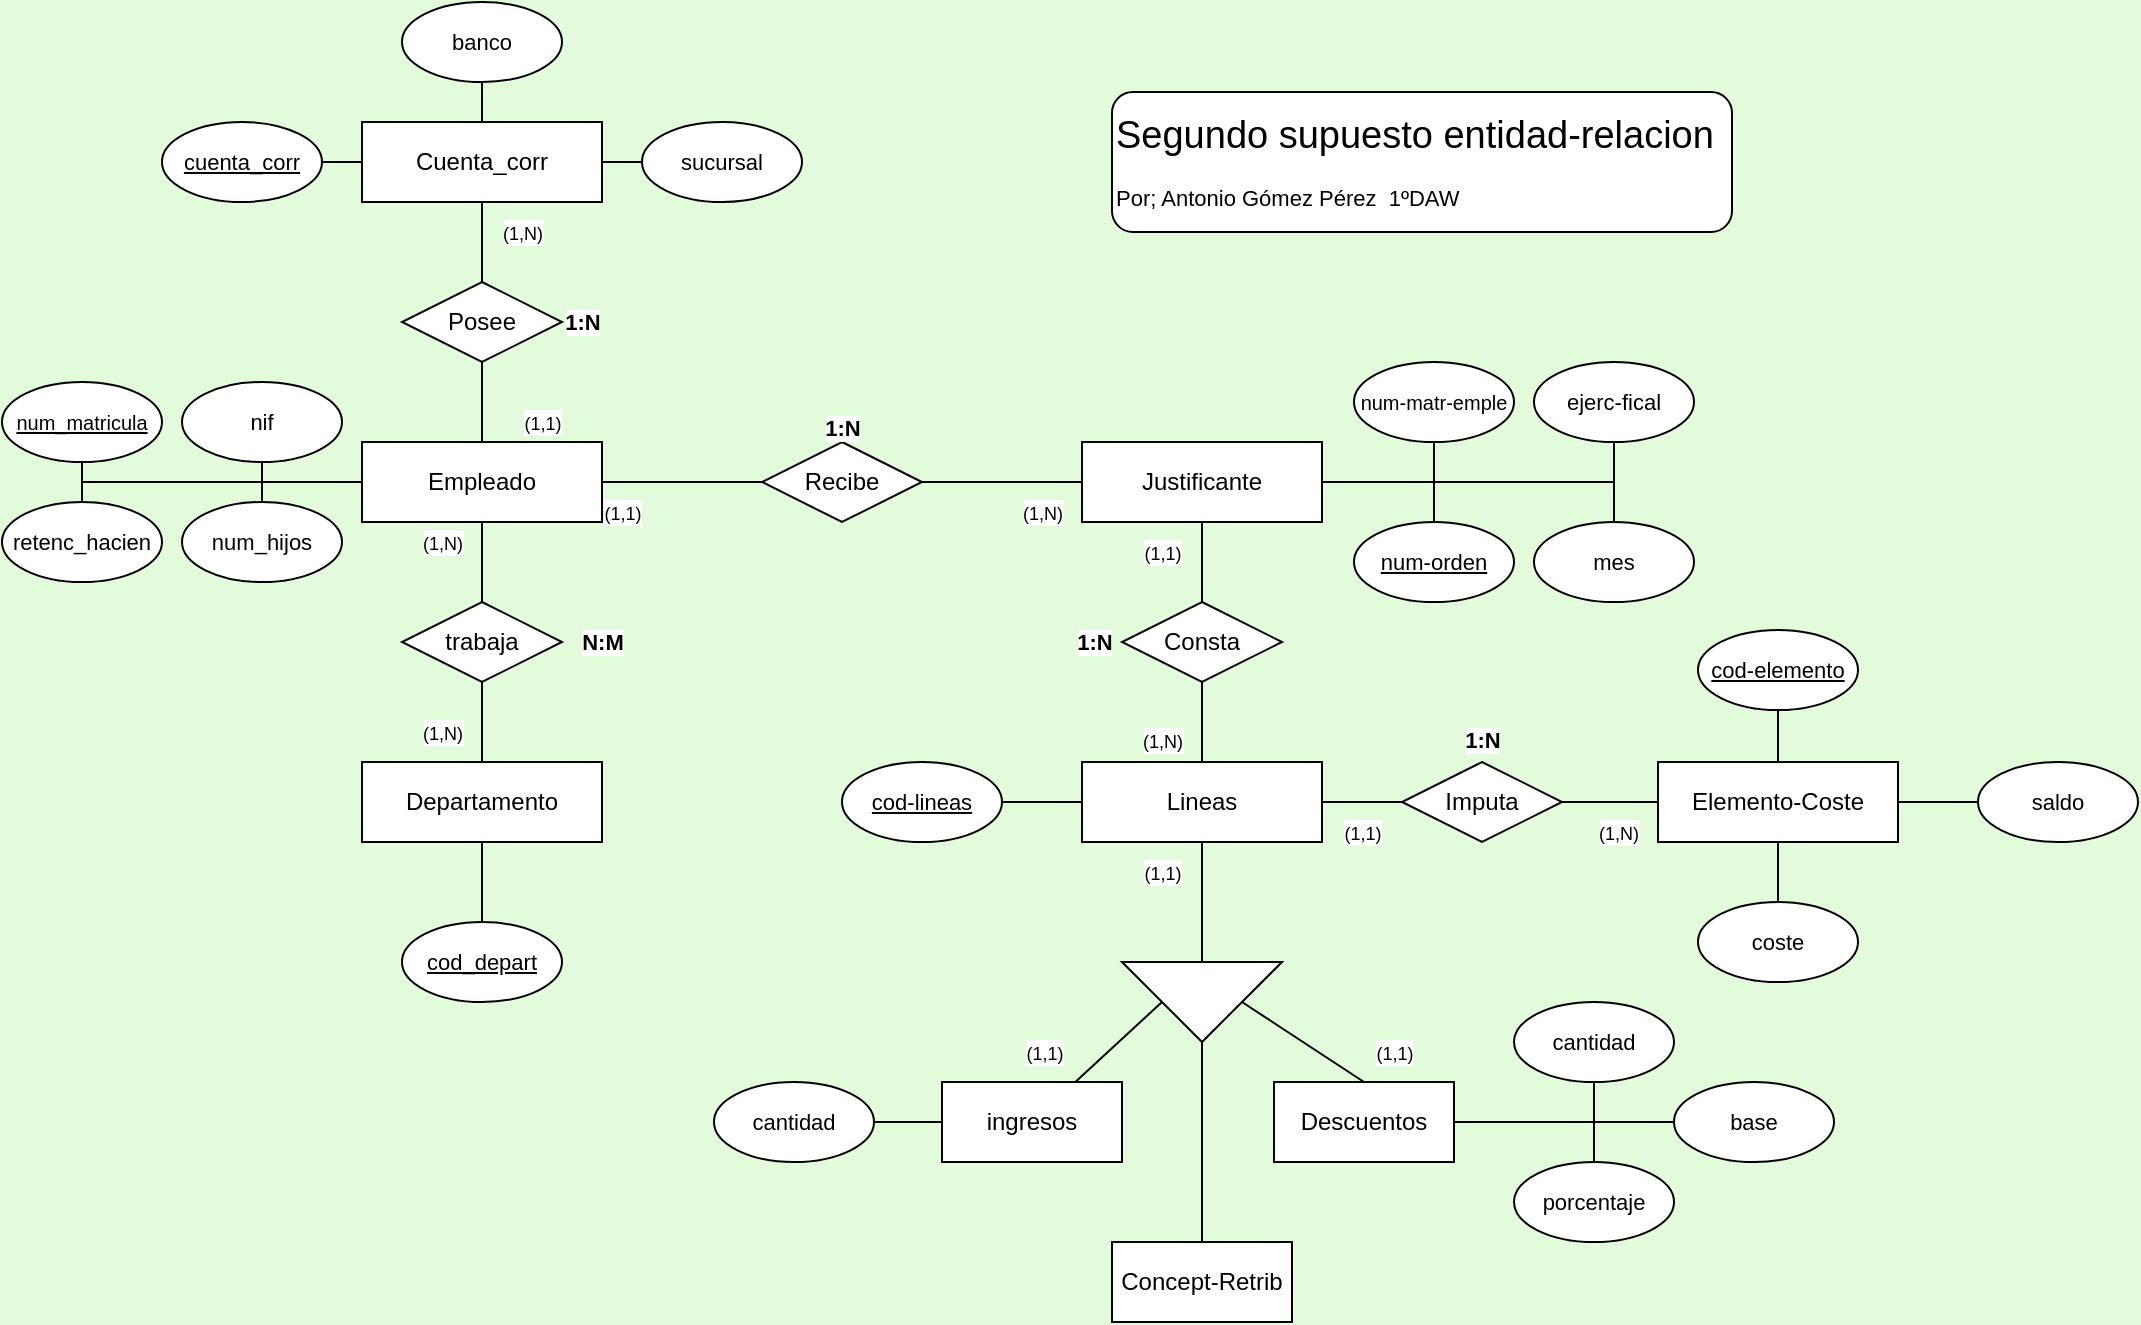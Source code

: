 <mxfile version="24.8.4">
  <diagram name="Página-1" id="6gGnZSMgD4EGo6BXpa0m">
    <mxGraphModel dx="1942" dy="980" grid="1" gridSize="10" guides="1" tooltips="1" connect="1" arrows="1" fold="1" page="1" pageScale="1" pageWidth="1169" pageHeight="827" background="#E2FBDA" math="0" shadow="0">
      <root>
        <mxCell id="0" />
        <mxCell id="1" parent="0" />
        <mxCell id="4oDc6KiVekxQQbHPCFni-1" value="Empleado" style="rounded=0;whiteSpace=wrap;html=1;" parent="1" vertex="1">
          <mxGeometry x="192" y="280" width="120" height="40" as="geometry" />
        </mxCell>
        <mxCell id="4oDc6KiVekxQQbHPCFni-2" value="Justificante" style="rounded=0;whiteSpace=wrap;html=1;" parent="1" vertex="1">
          <mxGeometry x="552" y="280" width="120" height="40" as="geometry" />
        </mxCell>
        <mxCell id="4oDc6KiVekxQQbHPCFni-4" style="rounded=0;orthogonalLoop=1;jettySize=auto;html=1;exitX=1;exitY=0.5;exitDx=0;exitDy=0;endArrow=none;endFill=0;" parent="1" source="4oDc6KiVekxQQbHPCFni-3" target="4oDc6KiVekxQQbHPCFni-2" edge="1">
          <mxGeometry relative="1" as="geometry" />
        </mxCell>
        <mxCell id="4oDc6KiVekxQQbHPCFni-5" style="edgeStyle=none;shape=connector;rounded=0;orthogonalLoop=1;jettySize=auto;html=1;exitX=0;exitY=0.5;exitDx=0;exitDy=0;entryX=1;entryY=0.5;entryDx=0;entryDy=0;strokeColor=default;align=center;verticalAlign=middle;fontFamily=Helvetica;fontSize=11;fontColor=default;labelBackgroundColor=default;endArrow=none;endFill=0;" parent="1" source="4oDc6KiVekxQQbHPCFni-3" target="4oDc6KiVekxQQbHPCFni-1" edge="1">
          <mxGeometry relative="1" as="geometry" />
        </mxCell>
        <mxCell id="4oDc6KiVekxQQbHPCFni-3" value="Recibe" style="rhombus;whiteSpace=wrap;html=1;" parent="1" vertex="1">
          <mxGeometry x="392" y="280" width="80" height="40" as="geometry" />
        </mxCell>
        <mxCell id="4oDc6KiVekxQQbHPCFni-6" value="&lt;font style=&quot;font-size: 9px;&quot;&gt;(1,N)&lt;/font&gt;" style="text;html=1;align=center;verticalAlign=middle;resizable=0;points=[];autosize=1;strokeColor=none;fillColor=none;fontFamily=Helvetica;fontSize=11;fontColor=default;labelBackgroundColor=default;" parent="1" vertex="1">
          <mxGeometry x="512" y="300" width="40" height="30" as="geometry" />
        </mxCell>
        <mxCell id="4oDc6KiVekxQQbHPCFni-7" value="&lt;font style=&quot;font-size: 9px;&quot;&gt;(1,1)&lt;/font&gt;" style="text;html=1;align=center;verticalAlign=middle;resizable=0;points=[];autosize=1;strokeColor=none;fillColor=none;fontFamily=Helvetica;fontSize=11;fontColor=default;labelBackgroundColor=default;" parent="1" vertex="1">
          <mxGeometry x="302" y="300" width="40" height="30" as="geometry" />
        </mxCell>
        <mxCell id="4oDc6KiVekxQQbHPCFni-16" style="edgeStyle=orthogonalEdgeStyle;shape=connector;rounded=0;orthogonalLoop=1;jettySize=auto;html=1;exitX=0.5;exitY=1;exitDx=0;exitDy=0;entryX=0;entryY=0.5;entryDx=0;entryDy=0;strokeColor=default;align=center;verticalAlign=middle;fontFamily=Helvetica;fontSize=11;fontColor=default;labelBackgroundColor=default;endArrow=none;endFill=0;" parent="1" source="4oDc6KiVekxQQbHPCFni-8" target="4oDc6KiVekxQQbHPCFni-1" edge="1">
          <mxGeometry relative="1" as="geometry">
            <Array as="points">
              <mxPoint x="52" y="300" />
            </Array>
          </mxGeometry>
        </mxCell>
        <mxCell id="4oDc6KiVekxQQbHPCFni-8" value="&lt;font style=&quot;font-size: 10px;&quot;&gt;&lt;u&gt;num_matricula&lt;/u&gt;&lt;/font&gt;" style="ellipse;whiteSpace=wrap;html=1;fontFamily=Helvetica;fontSize=11;fontColor=default;labelBackgroundColor=default;" parent="1" vertex="1">
          <mxGeometry x="12" y="250" width="80" height="40" as="geometry" />
        </mxCell>
        <mxCell id="4oDc6KiVekxQQbHPCFni-15" style="edgeStyle=orthogonalEdgeStyle;shape=connector;rounded=0;orthogonalLoop=1;jettySize=auto;html=1;exitX=0.5;exitY=0;exitDx=0;exitDy=0;strokeColor=default;align=center;verticalAlign=middle;fontFamily=Helvetica;fontSize=11;fontColor=default;labelBackgroundColor=default;endArrow=none;endFill=0;" parent="1" source="4oDc6KiVekxQQbHPCFni-9" edge="1">
          <mxGeometry relative="1" as="geometry">
            <mxPoint x="192" y="300" as="targetPoint" />
            <Array as="points">
              <mxPoint x="142" y="300" />
            </Array>
          </mxGeometry>
        </mxCell>
        <mxCell id="4oDc6KiVekxQQbHPCFni-9" value="num_hijos" style="ellipse;whiteSpace=wrap;html=1;fontFamily=Helvetica;fontSize=11;fontColor=default;labelBackgroundColor=default;" parent="1" vertex="1">
          <mxGeometry x="102" y="310" width="80" height="40" as="geometry" />
        </mxCell>
        <mxCell id="4oDc6KiVekxQQbHPCFni-14" style="edgeStyle=orthogonalEdgeStyle;shape=connector;rounded=0;orthogonalLoop=1;jettySize=auto;html=1;exitX=0.5;exitY=1;exitDx=0;exitDy=0;entryX=0;entryY=0.5;entryDx=0;entryDy=0;strokeColor=default;align=center;verticalAlign=middle;fontFamily=Helvetica;fontSize=11;fontColor=default;labelBackgroundColor=default;endArrow=none;endFill=0;" parent="1" source="4oDc6KiVekxQQbHPCFni-10" target="4oDc6KiVekxQQbHPCFni-1" edge="1">
          <mxGeometry relative="1" as="geometry">
            <Array as="points">
              <mxPoint x="142" y="300" />
            </Array>
          </mxGeometry>
        </mxCell>
        <mxCell id="4oDc6KiVekxQQbHPCFni-10" value="nif" style="ellipse;whiteSpace=wrap;html=1;fontFamily=Helvetica;fontSize=11;fontColor=default;labelBackgroundColor=default;" parent="1" vertex="1">
          <mxGeometry x="102" y="250" width="80" height="40" as="geometry" />
        </mxCell>
        <mxCell id="4oDc6KiVekxQQbHPCFni-17" style="edgeStyle=orthogonalEdgeStyle;shape=connector;rounded=0;orthogonalLoop=1;jettySize=auto;html=1;exitX=0.5;exitY=0;exitDx=0;exitDy=0;strokeColor=default;align=center;verticalAlign=middle;fontFamily=Helvetica;fontSize=11;fontColor=default;labelBackgroundColor=default;endArrow=none;endFill=0;" parent="1" source="4oDc6KiVekxQQbHPCFni-11" edge="1">
          <mxGeometry relative="1" as="geometry">
            <mxPoint x="192" y="300" as="targetPoint" />
            <Array as="points">
              <mxPoint x="52" y="300" />
            </Array>
          </mxGeometry>
        </mxCell>
        <mxCell id="4oDc6KiVekxQQbHPCFni-11" value="retenc_hacien" style="ellipse;whiteSpace=wrap;html=1;fontFamily=Helvetica;fontSize=11;fontColor=default;labelBackgroundColor=default;" parent="1" vertex="1">
          <mxGeometry x="12" y="310" width="80" height="40" as="geometry" />
        </mxCell>
        <mxCell id="4oDc6KiVekxQQbHPCFni-18" value="Cuenta_corr" style="rounded=0;whiteSpace=wrap;html=1;" parent="1" vertex="1">
          <mxGeometry x="192" y="120" width="120" height="40" as="geometry" />
        </mxCell>
        <mxCell id="4oDc6KiVekxQQbHPCFni-20" style="edgeStyle=none;shape=connector;rounded=0;orthogonalLoop=1;jettySize=auto;html=1;exitX=0.5;exitY=0;exitDx=0;exitDy=0;entryX=0.5;entryY=1;entryDx=0;entryDy=0;strokeColor=default;align=center;verticalAlign=middle;fontFamily=Helvetica;fontSize=11;fontColor=default;labelBackgroundColor=default;endArrow=none;endFill=0;" parent="1" source="4oDc6KiVekxQQbHPCFni-19" target="4oDc6KiVekxQQbHPCFni-18" edge="1">
          <mxGeometry relative="1" as="geometry" />
        </mxCell>
        <mxCell id="4oDc6KiVekxQQbHPCFni-21" style="edgeStyle=none;shape=connector;rounded=0;orthogonalLoop=1;jettySize=auto;html=1;exitX=0.5;exitY=1;exitDx=0;exitDy=0;entryX=0.5;entryY=0;entryDx=0;entryDy=0;strokeColor=default;align=center;verticalAlign=middle;fontFamily=Helvetica;fontSize=11;fontColor=default;labelBackgroundColor=default;endArrow=none;endFill=0;" parent="1" source="4oDc6KiVekxQQbHPCFni-19" target="4oDc6KiVekxQQbHPCFni-1" edge="1">
          <mxGeometry relative="1" as="geometry">
            <mxPoint x="252" y="250.0" as="sourcePoint" />
          </mxGeometry>
        </mxCell>
        <mxCell id="4oDc6KiVekxQQbHPCFni-19" value="Posee" style="rhombus;whiteSpace=wrap;html=1;" parent="1" vertex="1">
          <mxGeometry x="212" y="200" width="80" height="40" as="geometry" />
        </mxCell>
        <mxCell id="4oDc6KiVekxQQbHPCFni-22" value="&lt;font style=&quot;font-size: 9px;&quot;&gt;(1,N)&lt;/font&gt;" style="text;html=1;align=center;verticalAlign=middle;resizable=0;points=[];autosize=1;strokeColor=none;fillColor=none;fontFamily=Helvetica;fontSize=11;fontColor=default;labelBackgroundColor=default;" parent="1" vertex="1">
          <mxGeometry x="252" y="160" width="40" height="30" as="geometry" />
        </mxCell>
        <mxCell id="4oDc6KiVekxQQbHPCFni-23" value="&lt;font style=&quot;font-size: 9px;&quot;&gt;(1,1)&lt;/font&gt;" style="text;html=1;align=center;verticalAlign=middle;resizable=0;points=[];autosize=1;strokeColor=none;fillColor=none;fontFamily=Helvetica;fontSize=11;fontColor=default;labelBackgroundColor=default;" parent="1" vertex="1">
          <mxGeometry x="262" y="255" width="40" height="30" as="geometry" />
        </mxCell>
        <mxCell id="4oDc6KiVekxQQbHPCFni-24" value="&lt;b&gt;1:N&lt;/b&gt;" style="text;html=1;align=center;verticalAlign=middle;resizable=0;points=[];autosize=1;strokeColor=none;fillColor=none;fontFamily=Helvetica;fontSize=11;fontColor=default;labelBackgroundColor=default;" parent="1" vertex="1">
          <mxGeometry x="412" y="258" width="40" height="30" as="geometry" />
        </mxCell>
        <mxCell id="4oDc6KiVekxQQbHPCFni-25" value="&lt;b&gt;1:N&lt;/b&gt;" style="text;html=1;align=center;verticalAlign=middle;resizable=0;points=[];autosize=1;strokeColor=none;fillColor=none;fontFamily=Helvetica;fontSize=11;fontColor=default;labelBackgroundColor=default;" parent="1" vertex="1">
          <mxGeometry x="282" y="205" width="40" height="30" as="geometry" />
        </mxCell>
        <mxCell id="4oDc6KiVekxQQbHPCFni-29" style="edgeStyle=none;shape=connector;rounded=0;orthogonalLoop=1;jettySize=auto;html=1;exitX=1;exitY=0.5;exitDx=0;exitDy=0;entryX=0;entryY=0.5;entryDx=0;entryDy=0;strokeColor=default;align=center;verticalAlign=middle;fontFamily=Helvetica;fontSize=11;fontColor=default;labelBackgroundColor=default;endArrow=none;endFill=0;" parent="1" source="4oDc6KiVekxQQbHPCFni-26" target="4oDc6KiVekxQQbHPCFni-18" edge="1">
          <mxGeometry relative="1" as="geometry" />
        </mxCell>
        <mxCell id="4oDc6KiVekxQQbHPCFni-26" value="&lt;u&gt;cuenta_corr&lt;/u&gt;" style="ellipse;whiteSpace=wrap;html=1;fontFamily=Helvetica;fontSize=11;fontColor=default;labelBackgroundColor=default;" parent="1" vertex="1">
          <mxGeometry x="92" y="120" width="80" height="40" as="geometry" />
        </mxCell>
        <mxCell id="4oDc6KiVekxQQbHPCFni-30" style="edgeStyle=none;shape=connector;rounded=0;orthogonalLoop=1;jettySize=auto;html=1;exitX=0.5;exitY=1;exitDx=0;exitDy=0;strokeColor=default;align=center;verticalAlign=middle;fontFamily=Helvetica;fontSize=11;fontColor=default;labelBackgroundColor=default;endArrow=none;endFill=0;" parent="1" source="4oDc6KiVekxQQbHPCFni-27" target="4oDc6KiVekxQQbHPCFni-18" edge="1">
          <mxGeometry relative="1" as="geometry" />
        </mxCell>
        <mxCell id="4oDc6KiVekxQQbHPCFni-27" value="banco" style="ellipse;whiteSpace=wrap;html=1;fontFamily=Helvetica;fontSize=11;fontColor=default;labelBackgroundColor=default;" parent="1" vertex="1">
          <mxGeometry x="212" y="60" width="80" height="40" as="geometry" />
        </mxCell>
        <mxCell id="4oDc6KiVekxQQbHPCFni-31" style="edgeStyle=none;shape=connector;rounded=0;orthogonalLoop=1;jettySize=auto;html=1;exitX=0;exitY=0.5;exitDx=0;exitDy=0;entryX=1;entryY=0.5;entryDx=0;entryDy=0;strokeColor=default;align=center;verticalAlign=middle;fontFamily=Helvetica;fontSize=11;fontColor=default;labelBackgroundColor=default;endArrow=none;endFill=0;" parent="1" source="4oDc6KiVekxQQbHPCFni-28" target="4oDc6KiVekxQQbHPCFni-18" edge="1">
          <mxGeometry relative="1" as="geometry" />
        </mxCell>
        <mxCell id="4oDc6KiVekxQQbHPCFni-28" value="sucursal" style="ellipse;whiteSpace=wrap;html=1;fontFamily=Helvetica;fontSize=11;fontColor=default;labelBackgroundColor=default;" parent="1" vertex="1">
          <mxGeometry x="332" y="120" width="80" height="40" as="geometry" />
        </mxCell>
        <mxCell id="4oDc6KiVekxQQbHPCFni-32" value="Departamento" style="rounded=0;whiteSpace=wrap;html=1;" parent="1" vertex="1">
          <mxGeometry x="192" y="440" width="120" height="40" as="geometry" />
        </mxCell>
        <mxCell id="4oDc6KiVekxQQbHPCFni-34" style="edgeStyle=none;shape=connector;rounded=0;orthogonalLoop=1;jettySize=auto;html=1;exitX=0.5;exitY=1;exitDx=0;exitDy=0;strokeColor=default;align=center;verticalAlign=middle;fontFamily=Helvetica;fontSize=11;fontColor=default;labelBackgroundColor=default;endArrow=none;endFill=0;" parent="1" source="4oDc6KiVekxQQbHPCFni-33" target="4oDc6KiVekxQQbHPCFni-32" edge="1">
          <mxGeometry relative="1" as="geometry" />
        </mxCell>
        <mxCell id="4oDc6KiVekxQQbHPCFni-35" style="edgeStyle=none;shape=connector;rounded=0;orthogonalLoop=1;jettySize=auto;html=1;exitX=0.5;exitY=0;exitDx=0;exitDy=0;entryX=0.5;entryY=1;entryDx=0;entryDy=0;strokeColor=default;align=center;verticalAlign=middle;fontFamily=Helvetica;fontSize=11;fontColor=default;labelBackgroundColor=default;endArrow=none;endFill=0;" parent="1" source="4oDc6KiVekxQQbHPCFni-33" target="4oDc6KiVekxQQbHPCFni-1" edge="1">
          <mxGeometry relative="1" as="geometry" />
        </mxCell>
        <mxCell id="4oDc6KiVekxQQbHPCFni-33" value="trabaja" style="rhombus;whiteSpace=wrap;html=1;" parent="1" vertex="1">
          <mxGeometry x="212" y="360" width="80" height="40" as="geometry" />
        </mxCell>
        <mxCell id="4oDc6KiVekxQQbHPCFni-37" value="&lt;font style=&quot;font-size: 9px;&quot;&gt;(1,N)&lt;/font&gt;" style="text;html=1;align=center;verticalAlign=middle;resizable=0;points=[];autosize=1;strokeColor=none;fillColor=none;fontFamily=Helvetica;fontSize=11;fontColor=default;labelBackgroundColor=default;" parent="1" vertex="1">
          <mxGeometry x="212" y="410" width="40" height="30" as="geometry" />
        </mxCell>
        <mxCell id="4oDc6KiVekxQQbHPCFni-38" value="&lt;font style=&quot;font-size: 9px;&quot;&gt;(1,N)&lt;/font&gt;" style="text;html=1;align=center;verticalAlign=middle;resizable=0;points=[];autosize=1;strokeColor=none;fillColor=none;fontFamily=Helvetica;fontSize=11;fontColor=default;labelBackgroundColor=default;" parent="1" vertex="1">
          <mxGeometry x="212" y="315" width="40" height="30" as="geometry" />
        </mxCell>
        <mxCell id="4oDc6KiVekxQQbHPCFni-40" style="edgeStyle=none;shape=connector;rounded=0;orthogonalLoop=1;jettySize=auto;html=1;exitX=0.5;exitY=0;exitDx=0;exitDy=0;entryX=0.5;entryY=1;entryDx=0;entryDy=0;strokeColor=default;align=center;verticalAlign=middle;fontFamily=Helvetica;fontSize=11;fontColor=default;labelBackgroundColor=default;endArrow=none;endFill=0;" parent="1" source="4oDc6KiVekxQQbHPCFni-39" target="4oDc6KiVekxQQbHPCFni-32" edge="1">
          <mxGeometry relative="1" as="geometry" />
        </mxCell>
        <mxCell id="4oDc6KiVekxQQbHPCFni-39" value="&lt;u&gt;cod_depart&lt;/u&gt;" style="ellipse;whiteSpace=wrap;html=1;fontFamily=Helvetica;fontSize=11;fontColor=default;labelBackgroundColor=default;" parent="1" vertex="1">
          <mxGeometry x="212" y="520" width="80" height="40" as="geometry" />
        </mxCell>
        <mxCell id="K0yEcsBPmxyl1G2M7qYi-7" style="edgeStyle=orthogonalEdgeStyle;rounded=0;orthogonalLoop=1;jettySize=auto;html=1;exitX=0.5;exitY=0;exitDx=0;exitDy=0;endArrow=none;endFill=0;" edge="1" parent="1" source="K0yEcsBPmxyl1G2M7qYi-1" target="4oDc6KiVekxQQbHPCFni-2">
          <mxGeometry relative="1" as="geometry" />
        </mxCell>
        <mxCell id="K0yEcsBPmxyl1G2M7qYi-1" value="&lt;u&gt;num-orden&lt;/u&gt;" style="ellipse;whiteSpace=wrap;html=1;fontFamily=Helvetica;fontSize=11;fontColor=default;labelBackgroundColor=default;" vertex="1" parent="1">
          <mxGeometry x="688" y="320" width="80" height="40" as="geometry" />
        </mxCell>
        <mxCell id="K0yEcsBPmxyl1G2M7qYi-8" style="edgeStyle=orthogonalEdgeStyle;shape=connector;rounded=0;orthogonalLoop=1;jettySize=auto;html=1;exitX=0.5;exitY=1;exitDx=0;exitDy=0;strokeColor=default;align=center;verticalAlign=middle;fontFamily=Helvetica;fontSize=11;fontColor=default;labelBackgroundColor=default;endArrow=none;endFill=0;" edge="1" parent="1" source="K0yEcsBPmxyl1G2M7qYi-2">
          <mxGeometry relative="1" as="geometry">
            <mxPoint x="678" y="300" as="targetPoint" />
          </mxGeometry>
        </mxCell>
        <mxCell id="K0yEcsBPmxyl1G2M7qYi-2" value="&lt;font style=&quot;font-size: 10px;&quot;&gt;num-matr-emple&lt;/font&gt;" style="ellipse;whiteSpace=wrap;html=1;fontFamily=Helvetica;fontSize=11;fontColor=default;labelBackgroundColor=default;" vertex="1" parent="1">
          <mxGeometry x="688" y="240" width="80" height="40" as="geometry" />
        </mxCell>
        <mxCell id="K0yEcsBPmxyl1G2M7qYi-12" style="edgeStyle=orthogonalEdgeStyle;shape=connector;rounded=0;orthogonalLoop=1;jettySize=auto;html=1;exitX=0.5;exitY=1;exitDx=0;exitDy=0;strokeColor=default;align=center;verticalAlign=middle;fontFamily=Helvetica;fontSize=11;fontColor=default;labelBackgroundColor=default;endArrow=none;endFill=0;" edge="1" parent="1" source="K0yEcsBPmxyl1G2M7qYi-5" target="4oDc6KiVekxQQbHPCFni-2">
          <mxGeometry relative="1" as="geometry" />
        </mxCell>
        <mxCell id="K0yEcsBPmxyl1G2M7qYi-5" value="ejerc-fical" style="ellipse;whiteSpace=wrap;html=1;fontFamily=Helvetica;fontSize=11;fontColor=default;labelBackgroundColor=default;" vertex="1" parent="1">
          <mxGeometry x="778" y="240" width="80" height="40" as="geometry" />
        </mxCell>
        <mxCell id="K0yEcsBPmxyl1G2M7qYi-11" style="edgeStyle=orthogonalEdgeStyle;shape=connector;rounded=0;orthogonalLoop=1;jettySize=auto;html=1;exitX=0.5;exitY=0;exitDx=0;exitDy=0;strokeColor=default;align=center;verticalAlign=middle;fontFamily=Helvetica;fontSize=11;fontColor=default;labelBackgroundColor=default;endArrow=none;endFill=0;" edge="1" parent="1" source="K0yEcsBPmxyl1G2M7qYi-6" target="4oDc6KiVekxQQbHPCFni-2">
          <mxGeometry relative="1" as="geometry" />
        </mxCell>
        <mxCell id="K0yEcsBPmxyl1G2M7qYi-6" value="mes" style="ellipse;whiteSpace=wrap;html=1;fontFamily=Helvetica;fontSize=11;fontColor=default;labelBackgroundColor=default;" vertex="1" parent="1">
          <mxGeometry x="778" y="320" width="80" height="40" as="geometry" />
        </mxCell>
        <mxCell id="K0yEcsBPmxyl1G2M7qYi-15" style="edgeStyle=orthogonalEdgeStyle;shape=connector;rounded=0;orthogonalLoop=1;jettySize=auto;html=1;exitX=0.5;exitY=1;exitDx=0;exitDy=0;entryX=0.5;entryY=0;entryDx=0;entryDy=0;strokeColor=default;align=center;verticalAlign=middle;fontFamily=Helvetica;fontSize=11;fontColor=default;labelBackgroundColor=default;endArrow=none;endFill=0;" edge="1" parent="1" source="K0yEcsBPmxyl1G2M7qYi-13" target="K0yEcsBPmxyl1G2M7qYi-14">
          <mxGeometry relative="1" as="geometry" />
        </mxCell>
        <mxCell id="K0yEcsBPmxyl1G2M7qYi-16" style="edgeStyle=orthogonalEdgeStyle;shape=connector;rounded=0;orthogonalLoop=1;jettySize=auto;html=1;exitX=0.5;exitY=0;exitDx=0;exitDy=0;entryX=0.5;entryY=1;entryDx=0;entryDy=0;strokeColor=default;align=center;verticalAlign=middle;fontFamily=Helvetica;fontSize=11;fontColor=default;labelBackgroundColor=default;endArrow=none;endFill=0;" edge="1" parent="1" source="K0yEcsBPmxyl1G2M7qYi-13" target="4oDc6KiVekxQQbHPCFni-2">
          <mxGeometry relative="1" as="geometry" />
        </mxCell>
        <mxCell id="K0yEcsBPmxyl1G2M7qYi-13" value="Consta" style="rhombus;whiteSpace=wrap;html=1;" vertex="1" parent="1">
          <mxGeometry x="572" y="360" width="80" height="40" as="geometry" />
        </mxCell>
        <mxCell id="K0yEcsBPmxyl1G2M7qYi-20" style="edgeStyle=orthogonalEdgeStyle;shape=connector;rounded=0;orthogonalLoop=1;jettySize=auto;html=1;exitX=0.5;exitY=1;exitDx=0;exitDy=0;entryX=0;entryY=0.5;entryDx=0;entryDy=0;strokeColor=default;align=center;verticalAlign=middle;fontFamily=Helvetica;fontSize=11;fontColor=default;labelBackgroundColor=default;endArrow=none;endFill=0;" edge="1" parent="1" source="K0yEcsBPmxyl1G2M7qYi-14" target="K0yEcsBPmxyl1G2M7qYi-19">
          <mxGeometry relative="1" as="geometry" />
        </mxCell>
        <mxCell id="K0yEcsBPmxyl1G2M7qYi-45" style="edgeStyle=orthogonalEdgeStyle;shape=connector;rounded=0;orthogonalLoop=1;jettySize=auto;html=1;exitX=1;exitY=0.5;exitDx=0;exitDy=0;entryX=0;entryY=0.5;entryDx=0;entryDy=0;strokeColor=default;align=center;verticalAlign=middle;fontFamily=Helvetica;fontSize=11;fontColor=default;labelBackgroundColor=default;endArrow=none;endFill=0;" edge="1" parent="1" source="K0yEcsBPmxyl1G2M7qYi-14" target="K0yEcsBPmxyl1G2M7qYi-44">
          <mxGeometry relative="1" as="geometry" />
        </mxCell>
        <mxCell id="K0yEcsBPmxyl1G2M7qYi-14" value="Lineas" style="rounded=0;whiteSpace=wrap;html=1;" vertex="1" parent="1">
          <mxGeometry x="552" y="440" width="120" height="40" as="geometry" />
        </mxCell>
        <mxCell id="K0yEcsBPmxyl1G2M7qYi-43" style="edgeStyle=orthogonalEdgeStyle;shape=connector;rounded=0;orthogonalLoop=1;jettySize=auto;html=1;exitX=1;exitY=0.5;exitDx=0;exitDy=0;entryX=0;entryY=0.5;entryDx=0;entryDy=0;strokeColor=default;align=center;verticalAlign=middle;fontFamily=Helvetica;fontSize=11;fontColor=default;labelBackgroundColor=default;endArrow=none;endFill=0;" edge="1" parent="1" source="K0yEcsBPmxyl1G2M7qYi-17" target="K0yEcsBPmxyl1G2M7qYi-14">
          <mxGeometry relative="1" as="geometry" />
        </mxCell>
        <mxCell id="K0yEcsBPmxyl1G2M7qYi-17" value="&lt;u&gt;cod-lineas&lt;/u&gt;" style="ellipse;whiteSpace=wrap;html=1;fontFamily=Helvetica;fontSize=11;fontColor=default;labelBackgroundColor=default;" vertex="1" parent="1">
          <mxGeometry x="432" y="440" width="80" height="40" as="geometry" />
        </mxCell>
        <mxCell id="K0yEcsBPmxyl1G2M7qYi-23" style="shape=connector;rounded=0;orthogonalLoop=1;jettySize=auto;html=1;exitX=0.5;exitY=1;exitDx=0;exitDy=0;strokeColor=default;align=center;verticalAlign=middle;fontFamily=Helvetica;fontSize=11;fontColor=default;labelBackgroundColor=default;endArrow=none;endFill=0;" edge="1" parent="1" source="K0yEcsBPmxyl1G2M7qYi-19" target="K0yEcsBPmxyl1G2M7qYi-21">
          <mxGeometry relative="1" as="geometry" />
        </mxCell>
        <mxCell id="K0yEcsBPmxyl1G2M7qYi-24" style="shape=connector;rounded=0;orthogonalLoop=1;jettySize=auto;html=1;exitX=0.5;exitY=0;exitDx=0;exitDy=0;entryX=0.5;entryY=0;entryDx=0;entryDy=0;strokeColor=default;align=center;verticalAlign=middle;fontFamily=Helvetica;fontSize=11;fontColor=default;labelBackgroundColor=default;endArrow=none;endFill=0;" edge="1" parent="1" source="K0yEcsBPmxyl1G2M7qYi-19" target="K0yEcsBPmxyl1G2M7qYi-22">
          <mxGeometry relative="1" as="geometry" />
        </mxCell>
        <mxCell id="K0yEcsBPmxyl1G2M7qYi-42" style="edgeStyle=orthogonalEdgeStyle;shape=connector;rounded=0;orthogonalLoop=1;jettySize=auto;html=1;exitX=1;exitY=0.5;exitDx=0;exitDy=0;strokeColor=default;align=center;verticalAlign=middle;fontFamily=Helvetica;fontSize=11;fontColor=default;labelBackgroundColor=default;endArrow=none;endFill=0;" edge="1" parent="1" source="K0yEcsBPmxyl1G2M7qYi-19" target="K0yEcsBPmxyl1G2M7qYi-41">
          <mxGeometry relative="1" as="geometry" />
        </mxCell>
        <mxCell id="K0yEcsBPmxyl1G2M7qYi-19" value="" style="triangle;whiteSpace=wrap;html=1;fontFamily=Helvetica;fontSize=11;fontColor=default;labelBackgroundColor=default;rotation=90;" vertex="1" parent="1">
          <mxGeometry x="592" y="520" width="40" height="80" as="geometry" />
        </mxCell>
        <mxCell id="K0yEcsBPmxyl1G2M7qYi-21" value="ingresos" style="rounded=0;whiteSpace=wrap;html=1;" vertex="1" parent="1">
          <mxGeometry x="482" y="600" width="90" height="40" as="geometry" />
        </mxCell>
        <mxCell id="K0yEcsBPmxyl1G2M7qYi-22" value="Descuentos" style="rounded=0;whiteSpace=wrap;html=1;" vertex="1" parent="1">
          <mxGeometry x="648" y="600" width="90" height="40" as="geometry" />
        </mxCell>
        <mxCell id="K0yEcsBPmxyl1G2M7qYi-25" value="&lt;font style=&quot;font-size: 9px;&quot;&gt;(1,N)&lt;/font&gt;" style="text;html=1;align=center;verticalAlign=middle;resizable=0;points=[];autosize=1;strokeColor=none;fillColor=none;fontFamily=Helvetica;fontSize=11;fontColor=default;labelBackgroundColor=default;" vertex="1" parent="1">
          <mxGeometry x="572" y="414" width="40" height="30" as="geometry" />
        </mxCell>
        <mxCell id="K0yEcsBPmxyl1G2M7qYi-26" value="&lt;font style=&quot;font-size: 9px;&quot;&gt;(1,1)&lt;/font&gt;" style="text;html=1;align=center;verticalAlign=middle;resizable=0;points=[];autosize=1;strokeColor=none;fillColor=none;fontFamily=Helvetica;fontSize=11;fontColor=default;labelBackgroundColor=default;" vertex="1" parent="1">
          <mxGeometry x="572" y="320" width="40" height="30" as="geometry" />
        </mxCell>
        <mxCell id="K0yEcsBPmxyl1G2M7qYi-27" value="&lt;b&gt;1:N&lt;/b&gt;" style="text;html=1;align=center;verticalAlign=middle;resizable=0;points=[];autosize=1;strokeColor=none;fillColor=none;fontFamily=Helvetica;fontSize=11;fontColor=default;labelBackgroundColor=default;" vertex="1" parent="1">
          <mxGeometry x="538" y="365" width="40" height="30" as="geometry" />
        </mxCell>
        <mxCell id="K0yEcsBPmxyl1G2M7qYi-28" value="&lt;b&gt;N:M&lt;/b&gt;" style="text;html=1;align=center;verticalAlign=middle;resizable=0;points=[];autosize=1;strokeColor=none;fillColor=none;fontFamily=Helvetica;fontSize=11;fontColor=default;labelBackgroundColor=default;" vertex="1" parent="1">
          <mxGeometry x="292" y="365" width="40" height="30" as="geometry" />
        </mxCell>
        <mxCell id="K0yEcsBPmxyl1G2M7qYi-32" style="edgeStyle=orthogonalEdgeStyle;shape=connector;rounded=0;orthogonalLoop=1;jettySize=auto;html=1;exitX=0.5;exitY=1;exitDx=0;exitDy=0;strokeColor=default;align=center;verticalAlign=middle;fontFamily=Helvetica;fontSize=11;fontColor=default;labelBackgroundColor=default;endArrow=none;endFill=0;" edge="1" parent="1" source="K0yEcsBPmxyl1G2M7qYi-29" target="K0yEcsBPmxyl1G2M7qYi-22">
          <mxGeometry relative="1" as="geometry" />
        </mxCell>
        <mxCell id="K0yEcsBPmxyl1G2M7qYi-29" value="cantidad" style="ellipse;whiteSpace=wrap;html=1;fontFamily=Helvetica;fontSize=11;fontColor=default;labelBackgroundColor=default;" vertex="1" parent="1">
          <mxGeometry x="768" y="560" width="80" height="40" as="geometry" />
        </mxCell>
        <mxCell id="K0yEcsBPmxyl1G2M7qYi-31" style="edgeStyle=orthogonalEdgeStyle;shape=connector;rounded=0;orthogonalLoop=1;jettySize=auto;html=1;exitX=1;exitY=0.5;exitDx=0;exitDy=0;entryX=0;entryY=0.5;entryDx=0;entryDy=0;strokeColor=default;align=center;verticalAlign=middle;fontFamily=Helvetica;fontSize=11;fontColor=default;labelBackgroundColor=default;endArrow=none;endFill=0;" edge="1" parent="1" source="K0yEcsBPmxyl1G2M7qYi-30" target="K0yEcsBPmxyl1G2M7qYi-21">
          <mxGeometry relative="1" as="geometry" />
        </mxCell>
        <mxCell id="K0yEcsBPmxyl1G2M7qYi-30" value="cantidad" style="ellipse;whiteSpace=wrap;html=1;fontFamily=Helvetica;fontSize=11;fontColor=default;labelBackgroundColor=default;" vertex="1" parent="1">
          <mxGeometry x="368" y="600" width="80" height="40" as="geometry" />
        </mxCell>
        <mxCell id="K0yEcsBPmxyl1G2M7qYi-33" value="&lt;font style=&quot;font-size: 9px;&quot;&gt;(1,1)&lt;/font&gt;" style="text;html=1;align=center;verticalAlign=middle;resizable=0;points=[];autosize=1;strokeColor=none;fillColor=none;fontFamily=Helvetica;fontSize=11;fontColor=default;labelBackgroundColor=default;" vertex="1" parent="1">
          <mxGeometry x="572" y="480" width="40" height="30" as="geometry" />
        </mxCell>
        <mxCell id="K0yEcsBPmxyl1G2M7qYi-34" value="&lt;font style=&quot;font-size: 9px;&quot;&gt;(1,1)&lt;/font&gt;" style="text;html=1;align=center;verticalAlign=middle;resizable=0;points=[];autosize=1;strokeColor=none;fillColor=none;fontFamily=Helvetica;fontSize=11;fontColor=default;labelBackgroundColor=default;" vertex="1" parent="1">
          <mxGeometry x="513" y="570" width="40" height="30" as="geometry" />
        </mxCell>
        <mxCell id="K0yEcsBPmxyl1G2M7qYi-35" value="&lt;font style=&quot;font-size: 9px;&quot;&gt;(1,1)&lt;/font&gt;" style="text;html=1;align=center;verticalAlign=middle;resizable=0;points=[];autosize=1;strokeColor=none;fillColor=none;fontFamily=Helvetica;fontSize=11;fontColor=default;labelBackgroundColor=default;" vertex="1" parent="1">
          <mxGeometry x="688" y="570" width="40" height="30" as="geometry" />
        </mxCell>
        <mxCell id="K0yEcsBPmxyl1G2M7qYi-40" style="edgeStyle=orthogonalEdgeStyle;shape=connector;rounded=0;orthogonalLoop=1;jettySize=auto;html=1;exitX=0.5;exitY=0;exitDx=0;exitDy=0;strokeColor=default;align=center;verticalAlign=middle;fontFamily=Helvetica;fontSize=11;fontColor=default;labelBackgroundColor=default;endArrow=none;endFill=0;" edge="1" parent="1" source="K0yEcsBPmxyl1G2M7qYi-36" target="K0yEcsBPmxyl1G2M7qYi-22">
          <mxGeometry relative="1" as="geometry" />
        </mxCell>
        <mxCell id="K0yEcsBPmxyl1G2M7qYi-36" value="porcentaje" style="ellipse;whiteSpace=wrap;html=1;fontFamily=Helvetica;fontSize=11;fontColor=default;labelBackgroundColor=default;" vertex="1" parent="1">
          <mxGeometry x="768" y="640" width="80" height="40" as="geometry" />
        </mxCell>
        <mxCell id="K0yEcsBPmxyl1G2M7qYi-38" style="edgeStyle=orthogonalEdgeStyle;shape=connector;rounded=0;orthogonalLoop=1;jettySize=auto;html=1;exitX=0;exitY=0.5;exitDx=0;exitDy=0;strokeColor=default;align=center;verticalAlign=middle;fontFamily=Helvetica;fontSize=11;fontColor=default;labelBackgroundColor=default;endArrow=none;endFill=0;" edge="1" parent="1" source="K0yEcsBPmxyl1G2M7qYi-37">
          <mxGeometry relative="1" as="geometry">
            <mxPoint x="738" y="620" as="targetPoint" />
          </mxGeometry>
        </mxCell>
        <mxCell id="K0yEcsBPmxyl1G2M7qYi-37" value="base" style="ellipse;whiteSpace=wrap;html=1;fontFamily=Helvetica;fontSize=11;fontColor=default;labelBackgroundColor=default;" vertex="1" parent="1">
          <mxGeometry x="848" y="600" width="80" height="40" as="geometry" />
        </mxCell>
        <mxCell id="K0yEcsBPmxyl1G2M7qYi-41" value="Concept-Retrib" style="rounded=0;whiteSpace=wrap;html=1;" vertex="1" parent="1">
          <mxGeometry x="567" y="680" width="90" height="40" as="geometry" />
        </mxCell>
        <mxCell id="K0yEcsBPmxyl1G2M7qYi-47" style="edgeStyle=orthogonalEdgeStyle;shape=connector;rounded=0;orthogonalLoop=1;jettySize=auto;html=1;exitX=1;exitY=0.5;exitDx=0;exitDy=0;entryX=0;entryY=0.5;entryDx=0;entryDy=0;strokeColor=default;align=center;verticalAlign=middle;fontFamily=Helvetica;fontSize=11;fontColor=default;labelBackgroundColor=default;endArrow=none;endFill=0;" edge="1" parent="1" source="K0yEcsBPmxyl1G2M7qYi-44" target="K0yEcsBPmxyl1G2M7qYi-46">
          <mxGeometry relative="1" as="geometry" />
        </mxCell>
        <mxCell id="K0yEcsBPmxyl1G2M7qYi-44" value="Imputa" style="rhombus;whiteSpace=wrap;html=1;" vertex="1" parent="1">
          <mxGeometry x="712" y="440" width="80" height="40" as="geometry" />
        </mxCell>
        <mxCell id="K0yEcsBPmxyl1G2M7qYi-46" value="Elemento-Coste" style="rounded=0;whiteSpace=wrap;html=1;" vertex="1" parent="1">
          <mxGeometry x="840" y="440" width="120" height="40" as="geometry" />
        </mxCell>
        <mxCell id="K0yEcsBPmxyl1G2M7qYi-48" value="&lt;font style=&quot;font-size: 9px;&quot;&gt;(1,N)&lt;/font&gt;" style="text;html=1;align=center;verticalAlign=middle;resizable=0;points=[];autosize=1;strokeColor=none;fillColor=none;fontFamily=Helvetica;fontSize=11;fontColor=default;labelBackgroundColor=default;" vertex="1" parent="1">
          <mxGeometry x="800" y="460" width="40" height="30" as="geometry" />
        </mxCell>
        <mxCell id="K0yEcsBPmxyl1G2M7qYi-49" value="&lt;font style=&quot;font-size: 9px;&quot;&gt;(1,1)&lt;/font&gt;" style="text;html=1;align=center;verticalAlign=middle;resizable=0;points=[];autosize=1;strokeColor=none;fillColor=none;fontFamily=Helvetica;fontSize=11;fontColor=default;labelBackgroundColor=default;" vertex="1" parent="1">
          <mxGeometry x="672" y="460" width="40" height="30" as="geometry" />
        </mxCell>
        <mxCell id="K0yEcsBPmxyl1G2M7qYi-50" value="&lt;b&gt;1:N&lt;/b&gt;" style="text;html=1;align=center;verticalAlign=middle;resizable=0;points=[];autosize=1;strokeColor=none;fillColor=none;fontFamily=Helvetica;fontSize=11;fontColor=default;labelBackgroundColor=default;" vertex="1" parent="1">
          <mxGeometry x="732" y="414" width="40" height="30" as="geometry" />
        </mxCell>
        <mxCell id="K0yEcsBPmxyl1G2M7qYi-55" style="edgeStyle=orthogonalEdgeStyle;shape=connector;rounded=0;orthogonalLoop=1;jettySize=auto;html=1;exitX=0.5;exitY=1;exitDx=0;exitDy=0;strokeColor=default;align=center;verticalAlign=middle;fontFamily=Helvetica;fontSize=11;fontColor=default;labelBackgroundColor=default;endArrow=none;endFill=0;" edge="1" parent="1" source="K0yEcsBPmxyl1G2M7qYi-51" target="K0yEcsBPmxyl1G2M7qYi-46">
          <mxGeometry relative="1" as="geometry" />
        </mxCell>
        <mxCell id="K0yEcsBPmxyl1G2M7qYi-51" value="&lt;u&gt;cod-elemento&lt;/u&gt;" style="ellipse;whiteSpace=wrap;html=1;fontFamily=Helvetica;fontSize=11;fontColor=default;labelBackgroundColor=default;" vertex="1" parent="1">
          <mxGeometry x="860" y="374" width="80" height="40" as="geometry" />
        </mxCell>
        <mxCell id="K0yEcsBPmxyl1G2M7qYi-54" style="edgeStyle=orthogonalEdgeStyle;shape=connector;rounded=0;orthogonalLoop=1;jettySize=auto;html=1;exitX=0.5;exitY=0;exitDx=0;exitDy=0;entryX=0.5;entryY=1;entryDx=0;entryDy=0;strokeColor=default;align=center;verticalAlign=middle;fontFamily=Helvetica;fontSize=11;fontColor=default;labelBackgroundColor=default;endArrow=none;endFill=0;" edge="1" parent="1" source="K0yEcsBPmxyl1G2M7qYi-52" target="K0yEcsBPmxyl1G2M7qYi-46">
          <mxGeometry relative="1" as="geometry" />
        </mxCell>
        <mxCell id="K0yEcsBPmxyl1G2M7qYi-52" value="coste" style="ellipse;whiteSpace=wrap;html=1;fontFamily=Helvetica;fontSize=11;fontColor=default;labelBackgroundColor=default;" vertex="1" parent="1">
          <mxGeometry x="860" y="510" width="80" height="40" as="geometry" />
        </mxCell>
        <mxCell id="K0yEcsBPmxyl1G2M7qYi-56" style="edgeStyle=orthogonalEdgeStyle;shape=connector;rounded=0;orthogonalLoop=1;jettySize=auto;html=1;exitX=0;exitY=0.5;exitDx=0;exitDy=0;strokeColor=default;align=center;verticalAlign=middle;fontFamily=Helvetica;fontSize=11;fontColor=default;labelBackgroundColor=default;endArrow=none;endFill=0;" edge="1" parent="1" source="K0yEcsBPmxyl1G2M7qYi-53" target="K0yEcsBPmxyl1G2M7qYi-46">
          <mxGeometry relative="1" as="geometry" />
        </mxCell>
        <mxCell id="K0yEcsBPmxyl1G2M7qYi-53" value="saldo" style="ellipse;whiteSpace=wrap;html=1;fontFamily=Helvetica;fontSize=11;fontColor=default;labelBackgroundColor=default;" vertex="1" parent="1">
          <mxGeometry x="1000" y="440" width="80" height="40" as="geometry" />
        </mxCell>
        <mxCell id="K0yEcsBPmxyl1G2M7qYi-57" value="&lt;div style=&quot;font-size: 19px;&quot; align=&quot;left&quot;&gt;Segundo supuesto entidad-relacion&lt;br&gt;&lt;/div&gt;&lt;div&gt;&lt;br&gt;&lt;/div&gt;&lt;div&gt;Por; Antonio Gómez Pérez&amp;nbsp; 1ºDAW&lt;br&gt;&lt;/div&gt;" style="rounded=1;whiteSpace=wrap;html=1;fontFamily=Helvetica;fontSize=11;fontColor=default;labelBackgroundColor=default;align=left;" vertex="1" parent="1">
          <mxGeometry x="567" y="105" width="310" height="70" as="geometry" />
        </mxCell>
      </root>
    </mxGraphModel>
  </diagram>
</mxfile>
